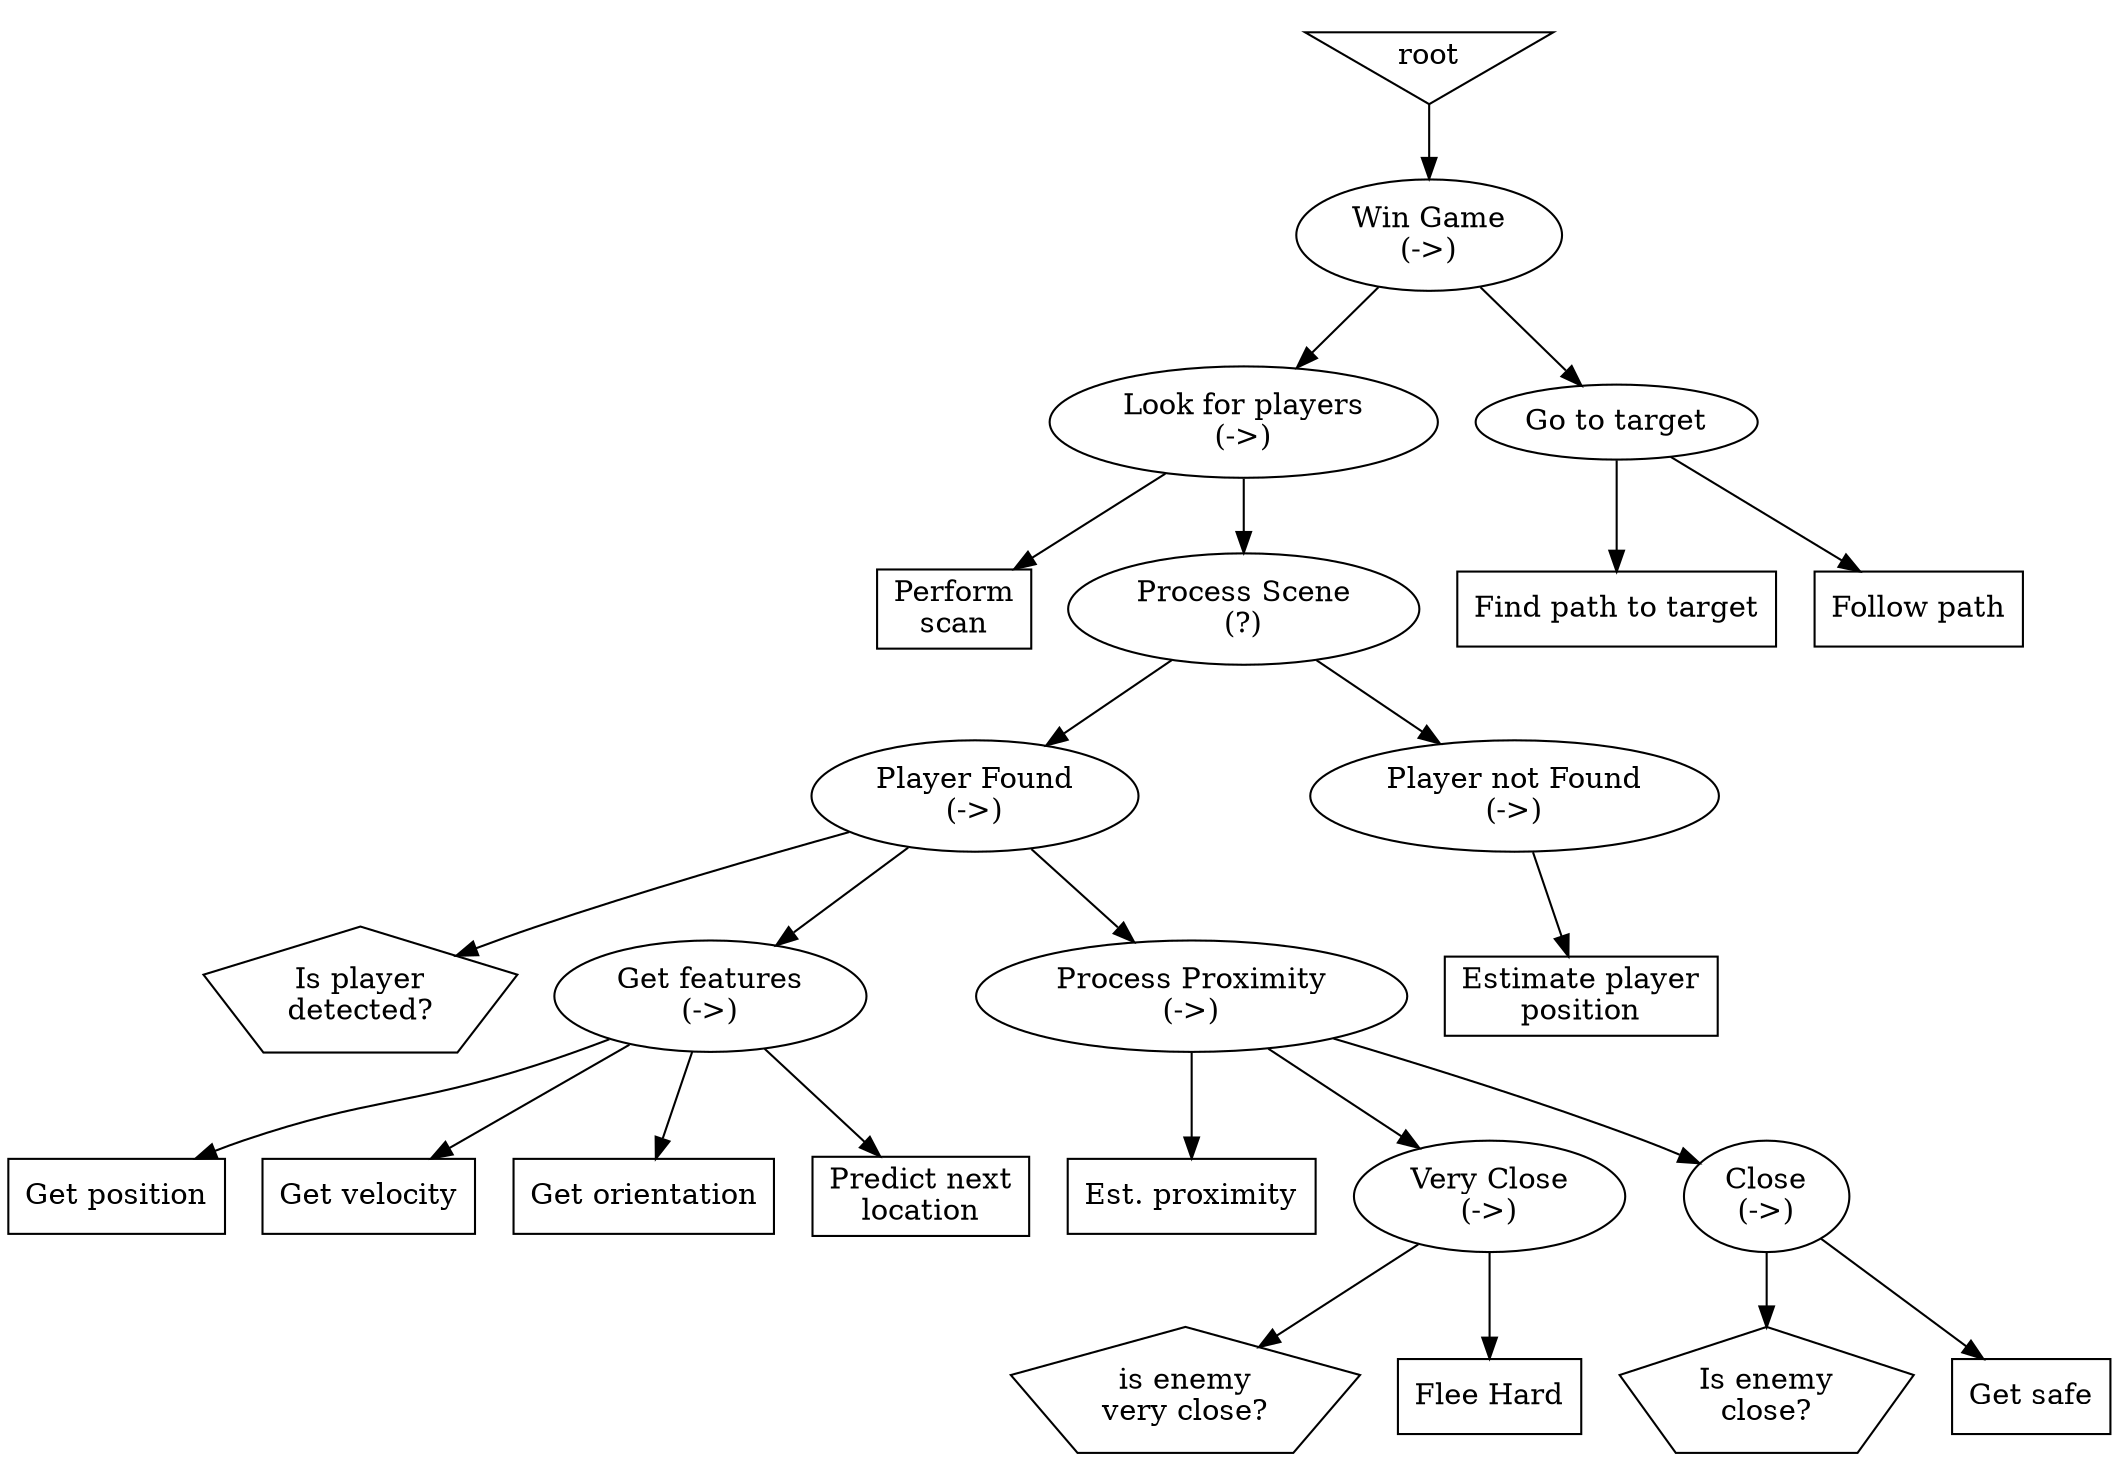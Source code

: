 digraph G{
    root -> win_game;
    win_game -> look_for_player;
    win_game -> goto_target;
    look_for_player -> scan;
    look_for_player -> proc_scene;
    proc_scene -> player_found;
    player_found -> player_dect;
    player_found -> get_feat;
    get_feat -> est_pos;
    get_feat -> est_vel;
    get_feat -> est_ori;
    get_feat -> est_fut_pos;
    proc_scene -> player_nFound;
    player_nFound -> est_loc;
    player_found -> proc_prox;
    proc_prox -> get_prox;
    proc_prox -> very_close;
	proc_prox -> close;
	close -> is_close;
	close -> get_safe;
    very_close -> is_very_close;
    very_close -> flee_hard;

	goto_target -> calc_path;
	goto_target -> follow_path;
	
	close [label="Close\n(->)"];
	is_close [label="Is enemy\nclose?",shape=pentagon];
	get_safe [label="Get safe",shape=box];
	follow_path [label="Follow path",shape=box];
	calc_path [label="Find path to target",shape=box];
	flee_hard [label="Flee Hard",shape=box];
	is_very_close [label="is enemy\nvery close?",shape=pentagon];
    proc_prox [label="Process Proximity\n(->)"];
    very_close [label="Very Close\n(->)"];
    est_loc [label="Estimate player\nposition",shape=box];
    est_fut_pos [label="Predict next\nlocation",shape=box];
    player_nFound [label="Player not Found\n(->)"];
    get_prox [label="Est. proximity",shape=box];
    player_found [label="Player Found\n(->)"];
    est_pos [label="Get position",shape=box];
    est_vel [label="Get velocity",shape=box];
    est_ori [label="Get orientation",shape=box];
    goto_target [label="Go to target"];
    get_feat [label="Get features\n(->)"];
    player_dect [label="Is player\ndetected?", shape=pentagon];
    win_game[label="Win Game\n(->)"];
    look_for_player [label="Look for players\n(->)"];
    scan [label="scan\n(->)"];
    scan [label="Perform\nscan",shape=box];
    root [shape=invtriangle];
    proc_scene [label="Process Scene\n(?)"];
}
